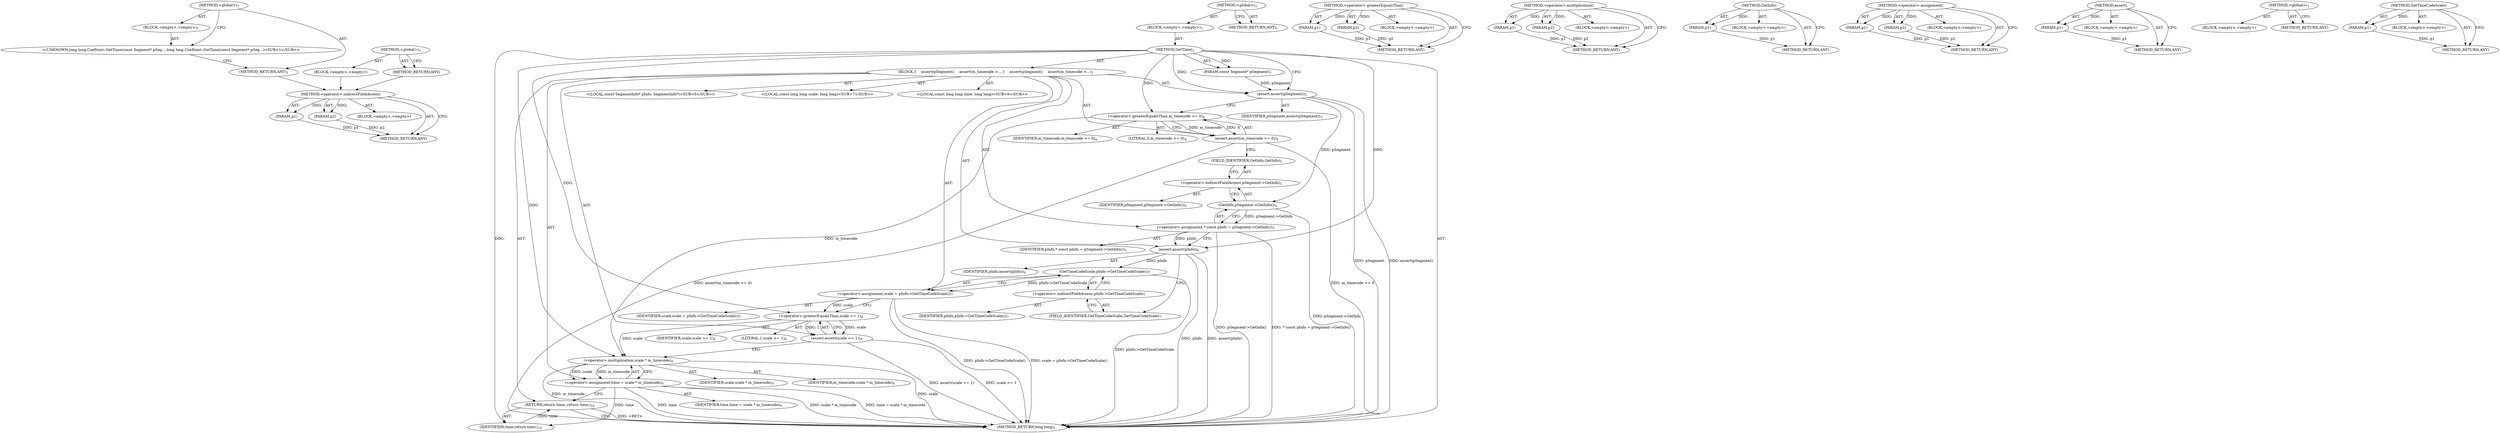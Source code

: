 digraph "&lt;global&gt;" {
vulnerable_86 [label=<(METHOD,&lt;operator&gt;.indirectFieldAccess)>];
vulnerable_87 [label=<(PARAM,p1)>];
vulnerable_88 [label=<(PARAM,p2)>];
vulnerable_89 [label=<(BLOCK,&lt;empty&gt;,&lt;empty&gt;)>];
vulnerable_90 [label=<(METHOD_RETURN,ANY)>];
vulnerable_6 [label=<(METHOD,&lt;global&gt;)<SUB>1</SUB>>];
vulnerable_7 [label=<(BLOCK,&lt;empty&gt;,&lt;empty&gt;)<SUB>1</SUB>>];
vulnerable_8 [label=<(METHOD,GetTime)<SUB>1</SUB>>];
vulnerable_9 [label=<(PARAM,const Segment* pSegment)<SUB>1</SUB>>];
vulnerable_10 [label=<(BLOCK,{
    assert(pSegment);
    assert(m_timecode &gt;...,{
    assert(pSegment);
    assert(m_timecode &gt;...)<SUB>2</SUB>>];
vulnerable_11 [label=<(assert,assert(pSegment))<SUB>3</SUB>>];
vulnerable_12 [label=<(IDENTIFIER,pSegment,assert(pSegment))<SUB>3</SUB>>];
vulnerable_13 [label=<(assert,assert(m_timecode &gt;= 0))<SUB>4</SUB>>];
vulnerable_14 [label=<(&lt;operator&gt;.greaterEqualsThan,m_timecode &gt;= 0)<SUB>4</SUB>>];
vulnerable_15 [label=<(IDENTIFIER,m_timecode,m_timecode &gt;= 0)<SUB>4</SUB>>];
vulnerable_16 [label=<(LITERAL,0,m_timecode &gt;= 0)<SUB>4</SUB>>];
vulnerable_17 [label="<(LOCAL,const SegmentInfo* pInfo: SegmentInfo*)<SUB>5</SUB>>"];
vulnerable_18 [label=<(&lt;operator&gt;.assignment,* const pInfo = pSegment-&gt;GetInfo())<SUB>5</SUB>>];
vulnerable_19 [label=<(IDENTIFIER,pInfo,* const pInfo = pSegment-&gt;GetInfo())<SUB>5</SUB>>];
vulnerable_20 [label=<(GetInfo,pSegment-&gt;GetInfo())<SUB>5</SUB>>];
vulnerable_21 [label=<(&lt;operator&gt;.indirectFieldAccess,pSegment-&gt;GetInfo)<SUB>5</SUB>>];
vulnerable_22 [label=<(IDENTIFIER,pSegment,pSegment-&gt;GetInfo())<SUB>5</SUB>>];
vulnerable_23 [label=<(FIELD_IDENTIFIER,GetInfo,GetInfo)<SUB>5</SUB>>];
vulnerable_24 [label=<(assert,assert(pInfo))<SUB>6</SUB>>];
vulnerable_25 [label=<(IDENTIFIER,pInfo,assert(pInfo))<SUB>6</SUB>>];
vulnerable_26 [label="<(LOCAL,const long long scale: long long)<SUB>7</SUB>>"];
vulnerable_27 [label=<(&lt;operator&gt;.assignment,scale = pInfo-&gt;GetTimeCodeScale())<SUB>7</SUB>>];
vulnerable_28 [label=<(IDENTIFIER,scale,scale = pInfo-&gt;GetTimeCodeScale())<SUB>7</SUB>>];
vulnerable_29 [label=<(GetTimeCodeScale,pInfo-&gt;GetTimeCodeScale())<SUB>7</SUB>>];
vulnerable_30 [label=<(&lt;operator&gt;.indirectFieldAccess,pInfo-&gt;GetTimeCodeScale)<SUB>7</SUB>>];
vulnerable_31 [label=<(IDENTIFIER,pInfo,pInfo-&gt;GetTimeCodeScale())<SUB>7</SUB>>];
vulnerable_32 [label=<(FIELD_IDENTIFIER,GetTimeCodeScale,GetTimeCodeScale)<SUB>7</SUB>>];
vulnerable_33 [label=<(assert,assert(scale &gt;= 1))<SUB>8</SUB>>];
vulnerable_34 [label=<(&lt;operator&gt;.greaterEqualsThan,scale &gt;= 1)<SUB>8</SUB>>];
vulnerable_35 [label=<(IDENTIFIER,scale,scale &gt;= 1)<SUB>8</SUB>>];
vulnerable_36 [label=<(LITERAL,1,scale &gt;= 1)<SUB>8</SUB>>];
vulnerable_37 [label="<(LOCAL,const long long time: long long)<SUB>9</SUB>>"];
vulnerable_38 [label=<(&lt;operator&gt;.assignment,time = scale * m_timecode)<SUB>9</SUB>>];
vulnerable_39 [label=<(IDENTIFIER,time,time = scale * m_timecode)<SUB>9</SUB>>];
vulnerable_40 [label=<(&lt;operator&gt;.multiplication,scale * m_timecode)<SUB>9</SUB>>];
vulnerable_41 [label=<(IDENTIFIER,scale,scale * m_timecode)<SUB>9</SUB>>];
vulnerable_42 [label=<(IDENTIFIER,m_timecode,scale * m_timecode)<SUB>9</SUB>>];
vulnerable_43 [label=<(RETURN,return time;,return time;)<SUB>10</SUB>>];
vulnerable_44 [label=<(IDENTIFIER,time,return time;)<SUB>10</SUB>>];
vulnerable_45 [label=<(METHOD_RETURN,long long)<SUB>1</SUB>>];
vulnerable_47 [label=<(METHOD_RETURN,ANY)<SUB>1</SUB>>];
vulnerable_72 [label=<(METHOD,&lt;operator&gt;.greaterEqualsThan)>];
vulnerable_73 [label=<(PARAM,p1)>];
vulnerable_74 [label=<(PARAM,p2)>];
vulnerable_75 [label=<(BLOCK,&lt;empty&gt;,&lt;empty&gt;)>];
vulnerable_76 [label=<(METHOD_RETURN,ANY)>];
vulnerable_95 [label=<(METHOD,&lt;operator&gt;.multiplication)>];
vulnerable_96 [label=<(PARAM,p1)>];
vulnerable_97 [label=<(PARAM,p2)>];
vulnerable_98 [label=<(BLOCK,&lt;empty&gt;,&lt;empty&gt;)>];
vulnerable_99 [label=<(METHOD_RETURN,ANY)>];
vulnerable_82 [label=<(METHOD,GetInfo)>];
vulnerable_83 [label=<(PARAM,p1)>];
vulnerable_84 [label=<(BLOCK,&lt;empty&gt;,&lt;empty&gt;)>];
vulnerable_85 [label=<(METHOD_RETURN,ANY)>];
vulnerable_77 [label=<(METHOD,&lt;operator&gt;.assignment)>];
vulnerable_78 [label=<(PARAM,p1)>];
vulnerable_79 [label=<(PARAM,p2)>];
vulnerable_80 [label=<(BLOCK,&lt;empty&gt;,&lt;empty&gt;)>];
vulnerable_81 [label=<(METHOD_RETURN,ANY)>];
vulnerable_68 [label=<(METHOD,assert)>];
vulnerable_69 [label=<(PARAM,p1)>];
vulnerable_70 [label=<(BLOCK,&lt;empty&gt;,&lt;empty&gt;)>];
vulnerable_71 [label=<(METHOD_RETURN,ANY)>];
vulnerable_62 [label=<(METHOD,&lt;global&gt;)<SUB>1</SUB>>];
vulnerable_63 [label=<(BLOCK,&lt;empty&gt;,&lt;empty&gt;)>];
vulnerable_64 [label=<(METHOD_RETURN,ANY)>];
vulnerable_91 [label=<(METHOD,GetTimeCodeScale)>];
vulnerable_92 [label=<(PARAM,p1)>];
vulnerable_93 [label=<(BLOCK,&lt;empty&gt;,&lt;empty&gt;)>];
vulnerable_94 [label=<(METHOD_RETURN,ANY)>];
fixed_6 [label=<(METHOD,&lt;global&gt;)<SUB>1</SUB>>];
fixed_7 [label=<(BLOCK,&lt;empty&gt;,&lt;empty&gt;)<SUB>1</SUB>>];
fixed_8 [label="<(UNKNOWN,long long CuePoint::GetTime(const Segment* pSeg...,long long CuePoint::GetTime(const Segment* pSeg...)<SUB>1</SUB>>"];
fixed_9 [label=<(METHOD_RETURN,ANY)<SUB>1</SUB>>];
fixed_14 [label=<(METHOD,&lt;global&gt;)<SUB>1</SUB>>];
fixed_15 [label=<(BLOCK,&lt;empty&gt;,&lt;empty&gt;)>];
fixed_16 [label=<(METHOD_RETURN,ANY)>];
vulnerable_86 -> vulnerable_87  [key=0, label="AST: "];
vulnerable_86 -> vulnerable_87  [key=1, label="DDG: "];
vulnerable_86 -> vulnerable_89  [key=0, label="AST: "];
vulnerable_86 -> vulnerable_88  [key=0, label="AST: "];
vulnerable_86 -> vulnerable_88  [key=1, label="DDG: "];
vulnerable_86 -> vulnerable_90  [key=0, label="AST: "];
vulnerable_86 -> vulnerable_90  [key=1, label="CFG: "];
vulnerable_87 -> vulnerable_90  [key=0, label="DDG: p1"];
vulnerable_88 -> vulnerable_90  [key=0, label="DDG: p2"];
vulnerable_6 -> vulnerable_7  [key=0, label="AST: "];
vulnerable_6 -> vulnerable_47  [key=0, label="AST: "];
vulnerable_6 -> vulnerable_47  [key=1, label="CFG: "];
vulnerable_7 -> vulnerable_8  [key=0, label="AST: "];
vulnerable_8 -> vulnerable_9  [key=0, label="AST: "];
vulnerable_8 -> vulnerable_9  [key=1, label="DDG: "];
vulnerable_8 -> vulnerable_10  [key=0, label="AST: "];
vulnerable_8 -> vulnerable_45  [key=0, label="AST: "];
vulnerable_8 -> vulnerable_11  [key=0, label="CFG: "];
vulnerable_8 -> vulnerable_11  [key=1, label="DDG: "];
vulnerable_8 -> vulnerable_24  [key=0, label="DDG: "];
vulnerable_8 -> vulnerable_44  [key=0, label="DDG: "];
vulnerable_8 -> vulnerable_14  [key=0, label="DDG: "];
vulnerable_8 -> vulnerable_34  [key=0, label="DDG: "];
vulnerable_8 -> vulnerable_40  [key=0, label="DDG: "];
vulnerable_9 -> vulnerable_11  [key=0, label="DDG: pSegment"];
vulnerable_10 -> vulnerable_11  [key=0, label="AST: "];
vulnerable_10 -> vulnerable_13  [key=0, label="AST: "];
vulnerable_10 -> vulnerable_17  [key=0, label="AST: "];
vulnerable_10 -> vulnerable_18  [key=0, label="AST: "];
vulnerable_10 -> vulnerable_24  [key=0, label="AST: "];
vulnerable_10 -> vulnerable_26  [key=0, label="AST: "];
vulnerable_10 -> vulnerable_27  [key=0, label="AST: "];
vulnerable_10 -> vulnerable_33  [key=0, label="AST: "];
vulnerable_10 -> vulnerable_37  [key=0, label="AST: "];
vulnerable_10 -> vulnerable_38  [key=0, label="AST: "];
vulnerable_10 -> vulnerable_43  [key=0, label="AST: "];
vulnerable_11 -> vulnerable_12  [key=0, label="AST: "];
vulnerable_11 -> vulnerable_14  [key=0, label="CFG: "];
vulnerable_11 -> vulnerable_45  [key=0, label="DDG: pSegment"];
vulnerable_11 -> vulnerable_45  [key=1, label="DDG: assert(pSegment)"];
vulnerable_11 -> vulnerable_20  [key=0, label="DDG: pSegment"];
vulnerable_13 -> vulnerable_14  [key=0, label="AST: "];
vulnerable_13 -> vulnerable_23  [key=0, label="CFG: "];
vulnerable_13 -> vulnerable_45  [key=0, label="DDG: m_timecode &gt;= 0"];
vulnerable_13 -> vulnerable_45  [key=1, label="DDG: assert(m_timecode &gt;= 0)"];
vulnerable_14 -> vulnerable_15  [key=0, label="AST: "];
vulnerable_14 -> vulnerable_16  [key=0, label="AST: "];
vulnerable_14 -> vulnerable_13  [key=0, label="CFG: "];
vulnerable_14 -> vulnerable_13  [key=1, label="DDG: m_timecode"];
vulnerable_14 -> vulnerable_13  [key=2, label="DDG: 0"];
vulnerable_14 -> vulnerable_40  [key=0, label="DDG: m_timecode"];
vulnerable_18 -> vulnerable_19  [key=0, label="AST: "];
vulnerable_18 -> vulnerable_20  [key=0, label="AST: "];
vulnerable_18 -> vulnerable_24  [key=0, label="CFG: "];
vulnerable_18 -> vulnerable_24  [key=1, label="DDG: pInfo"];
vulnerable_18 -> vulnerable_45  [key=0, label="DDG: pSegment-&gt;GetInfo()"];
vulnerable_18 -> vulnerable_45  [key=1, label="DDG: * const pInfo = pSegment-&gt;GetInfo()"];
vulnerable_20 -> vulnerable_21  [key=0, label="AST: "];
vulnerable_20 -> vulnerable_18  [key=0, label="CFG: "];
vulnerable_20 -> vulnerable_18  [key=1, label="DDG: pSegment-&gt;GetInfo"];
vulnerable_20 -> vulnerable_45  [key=0, label="DDG: pSegment-&gt;GetInfo"];
vulnerable_21 -> vulnerable_22  [key=0, label="AST: "];
vulnerable_21 -> vulnerable_23  [key=0, label="AST: "];
vulnerable_21 -> vulnerable_20  [key=0, label="CFG: "];
vulnerable_23 -> vulnerable_21  [key=0, label="CFG: "];
vulnerable_24 -> vulnerable_25  [key=0, label="AST: "];
vulnerable_24 -> vulnerable_32  [key=0, label="CFG: "];
vulnerable_24 -> vulnerable_45  [key=0, label="DDG: pInfo"];
vulnerable_24 -> vulnerable_45  [key=1, label="DDG: assert(pInfo)"];
vulnerable_24 -> vulnerable_29  [key=0, label="DDG: pInfo"];
vulnerable_27 -> vulnerable_28  [key=0, label="AST: "];
vulnerable_27 -> vulnerable_29  [key=0, label="AST: "];
vulnerable_27 -> vulnerable_34  [key=0, label="CFG: "];
vulnerable_27 -> vulnerable_34  [key=1, label="DDG: scale"];
vulnerable_27 -> vulnerable_45  [key=0, label="DDG: pInfo-&gt;GetTimeCodeScale()"];
vulnerable_27 -> vulnerable_45  [key=1, label="DDG: scale = pInfo-&gt;GetTimeCodeScale()"];
vulnerable_29 -> vulnerable_30  [key=0, label="AST: "];
vulnerable_29 -> vulnerable_27  [key=0, label="CFG: "];
vulnerable_29 -> vulnerable_27  [key=1, label="DDG: pInfo-&gt;GetTimeCodeScale"];
vulnerable_29 -> vulnerable_45  [key=0, label="DDG: pInfo-&gt;GetTimeCodeScale"];
vulnerable_30 -> vulnerable_31  [key=0, label="AST: "];
vulnerable_30 -> vulnerable_32  [key=0, label="AST: "];
vulnerable_30 -> vulnerable_29  [key=0, label="CFG: "];
vulnerable_32 -> vulnerable_30  [key=0, label="CFG: "];
vulnerable_33 -> vulnerable_34  [key=0, label="AST: "];
vulnerable_33 -> vulnerable_40  [key=0, label="CFG: "];
vulnerable_33 -> vulnerable_45  [key=0, label="DDG: scale &gt;= 1"];
vulnerable_33 -> vulnerable_45  [key=1, label="DDG: assert(scale &gt;= 1)"];
vulnerable_34 -> vulnerable_35  [key=0, label="AST: "];
vulnerable_34 -> vulnerable_36  [key=0, label="AST: "];
vulnerable_34 -> vulnerable_33  [key=0, label="CFG: "];
vulnerable_34 -> vulnerable_33  [key=1, label="DDG: scale"];
vulnerable_34 -> vulnerable_33  [key=2, label="DDG: 1"];
vulnerable_34 -> vulnerable_40  [key=0, label="DDG: scale"];
vulnerable_38 -> vulnerable_39  [key=0, label="AST: "];
vulnerable_38 -> vulnerable_40  [key=0, label="AST: "];
vulnerable_38 -> vulnerable_43  [key=0, label="CFG: "];
vulnerable_38 -> vulnerable_45  [key=0, label="DDG: time"];
vulnerable_38 -> vulnerable_45  [key=1, label="DDG: scale * m_timecode"];
vulnerable_38 -> vulnerable_45  [key=2, label="DDG: time = scale * m_timecode"];
vulnerable_38 -> vulnerable_44  [key=0, label="DDG: time"];
vulnerable_40 -> vulnerable_41  [key=0, label="AST: "];
vulnerable_40 -> vulnerable_42  [key=0, label="AST: "];
vulnerable_40 -> vulnerable_38  [key=0, label="CFG: "];
vulnerable_40 -> vulnerable_38  [key=1, label="DDG: scale"];
vulnerable_40 -> vulnerable_38  [key=2, label="DDG: m_timecode"];
vulnerable_40 -> vulnerable_45  [key=0, label="DDG: scale"];
vulnerable_40 -> vulnerable_45  [key=1, label="DDG: m_timecode"];
vulnerable_43 -> vulnerable_44  [key=0, label="AST: "];
vulnerable_43 -> vulnerable_45  [key=0, label="CFG: "];
vulnerable_43 -> vulnerable_45  [key=1, label="DDG: &lt;RET&gt;"];
vulnerable_44 -> vulnerable_43  [key=0, label="DDG: time"];
vulnerable_72 -> vulnerable_73  [key=0, label="AST: "];
vulnerable_72 -> vulnerable_73  [key=1, label="DDG: "];
vulnerable_72 -> vulnerable_75  [key=0, label="AST: "];
vulnerable_72 -> vulnerable_74  [key=0, label="AST: "];
vulnerable_72 -> vulnerable_74  [key=1, label="DDG: "];
vulnerable_72 -> vulnerable_76  [key=0, label="AST: "];
vulnerable_72 -> vulnerable_76  [key=1, label="CFG: "];
vulnerable_73 -> vulnerable_76  [key=0, label="DDG: p1"];
vulnerable_74 -> vulnerable_76  [key=0, label="DDG: p2"];
vulnerable_95 -> vulnerable_96  [key=0, label="AST: "];
vulnerable_95 -> vulnerable_96  [key=1, label="DDG: "];
vulnerable_95 -> vulnerable_98  [key=0, label="AST: "];
vulnerable_95 -> vulnerable_97  [key=0, label="AST: "];
vulnerable_95 -> vulnerable_97  [key=1, label="DDG: "];
vulnerable_95 -> vulnerable_99  [key=0, label="AST: "];
vulnerable_95 -> vulnerable_99  [key=1, label="CFG: "];
vulnerable_96 -> vulnerable_99  [key=0, label="DDG: p1"];
vulnerable_97 -> vulnerable_99  [key=0, label="DDG: p2"];
vulnerable_82 -> vulnerable_83  [key=0, label="AST: "];
vulnerable_82 -> vulnerable_83  [key=1, label="DDG: "];
vulnerable_82 -> vulnerable_84  [key=0, label="AST: "];
vulnerable_82 -> vulnerable_85  [key=0, label="AST: "];
vulnerable_82 -> vulnerable_85  [key=1, label="CFG: "];
vulnerable_83 -> vulnerable_85  [key=0, label="DDG: p1"];
vulnerable_77 -> vulnerable_78  [key=0, label="AST: "];
vulnerable_77 -> vulnerable_78  [key=1, label="DDG: "];
vulnerable_77 -> vulnerable_80  [key=0, label="AST: "];
vulnerable_77 -> vulnerable_79  [key=0, label="AST: "];
vulnerable_77 -> vulnerable_79  [key=1, label="DDG: "];
vulnerable_77 -> vulnerable_81  [key=0, label="AST: "];
vulnerable_77 -> vulnerable_81  [key=1, label="CFG: "];
vulnerable_78 -> vulnerable_81  [key=0, label="DDG: p1"];
vulnerable_79 -> vulnerable_81  [key=0, label="DDG: p2"];
vulnerable_68 -> vulnerable_69  [key=0, label="AST: "];
vulnerable_68 -> vulnerable_69  [key=1, label="DDG: "];
vulnerable_68 -> vulnerable_70  [key=0, label="AST: "];
vulnerable_68 -> vulnerable_71  [key=0, label="AST: "];
vulnerable_68 -> vulnerable_71  [key=1, label="CFG: "];
vulnerable_69 -> vulnerable_71  [key=0, label="DDG: p1"];
vulnerable_62 -> vulnerable_63  [key=0, label="AST: "];
vulnerable_62 -> vulnerable_64  [key=0, label="AST: "];
vulnerable_62 -> vulnerable_64  [key=1, label="CFG: "];
vulnerable_91 -> vulnerable_92  [key=0, label="AST: "];
vulnerable_91 -> vulnerable_92  [key=1, label="DDG: "];
vulnerable_91 -> vulnerable_93  [key=0, label="AST: "];
vulnerable_91 -> vulnerable_94  [key=0, label="AST: "];
vulnerable_91 -> vulnerable_94  [key=1, label="CFG: "];
vulnerable_92 -> vulnerable_94  [key=0, label="DDG: p1"];
fixed_6 -> fixed_7  [key=0, label="AST: "];
fixed_6 -> fixed_9  [key=0, label="AST: "];
fixed_6 -> fixed_8  [key=0, label="CFG: "];
fixed_7 -> fixed_8  [key=0, label="AST: "];
fixed_8 -> fixed_9  [key=0, label="CFG: "];
fixed_9 -> vulnerable_86  [key=0];
fixed_14 -> fixed_15  [key=0, label="AST: "];
fixed_14 -> fixed_16  [key=0, label="AST: "];
fixed_14 -> fixed_16  [key=1, label="CFG: "];
fixed_15 -> vulnerable_86  [key=0];
fixed_16 -> vulnerable_86  [key=0];
}
